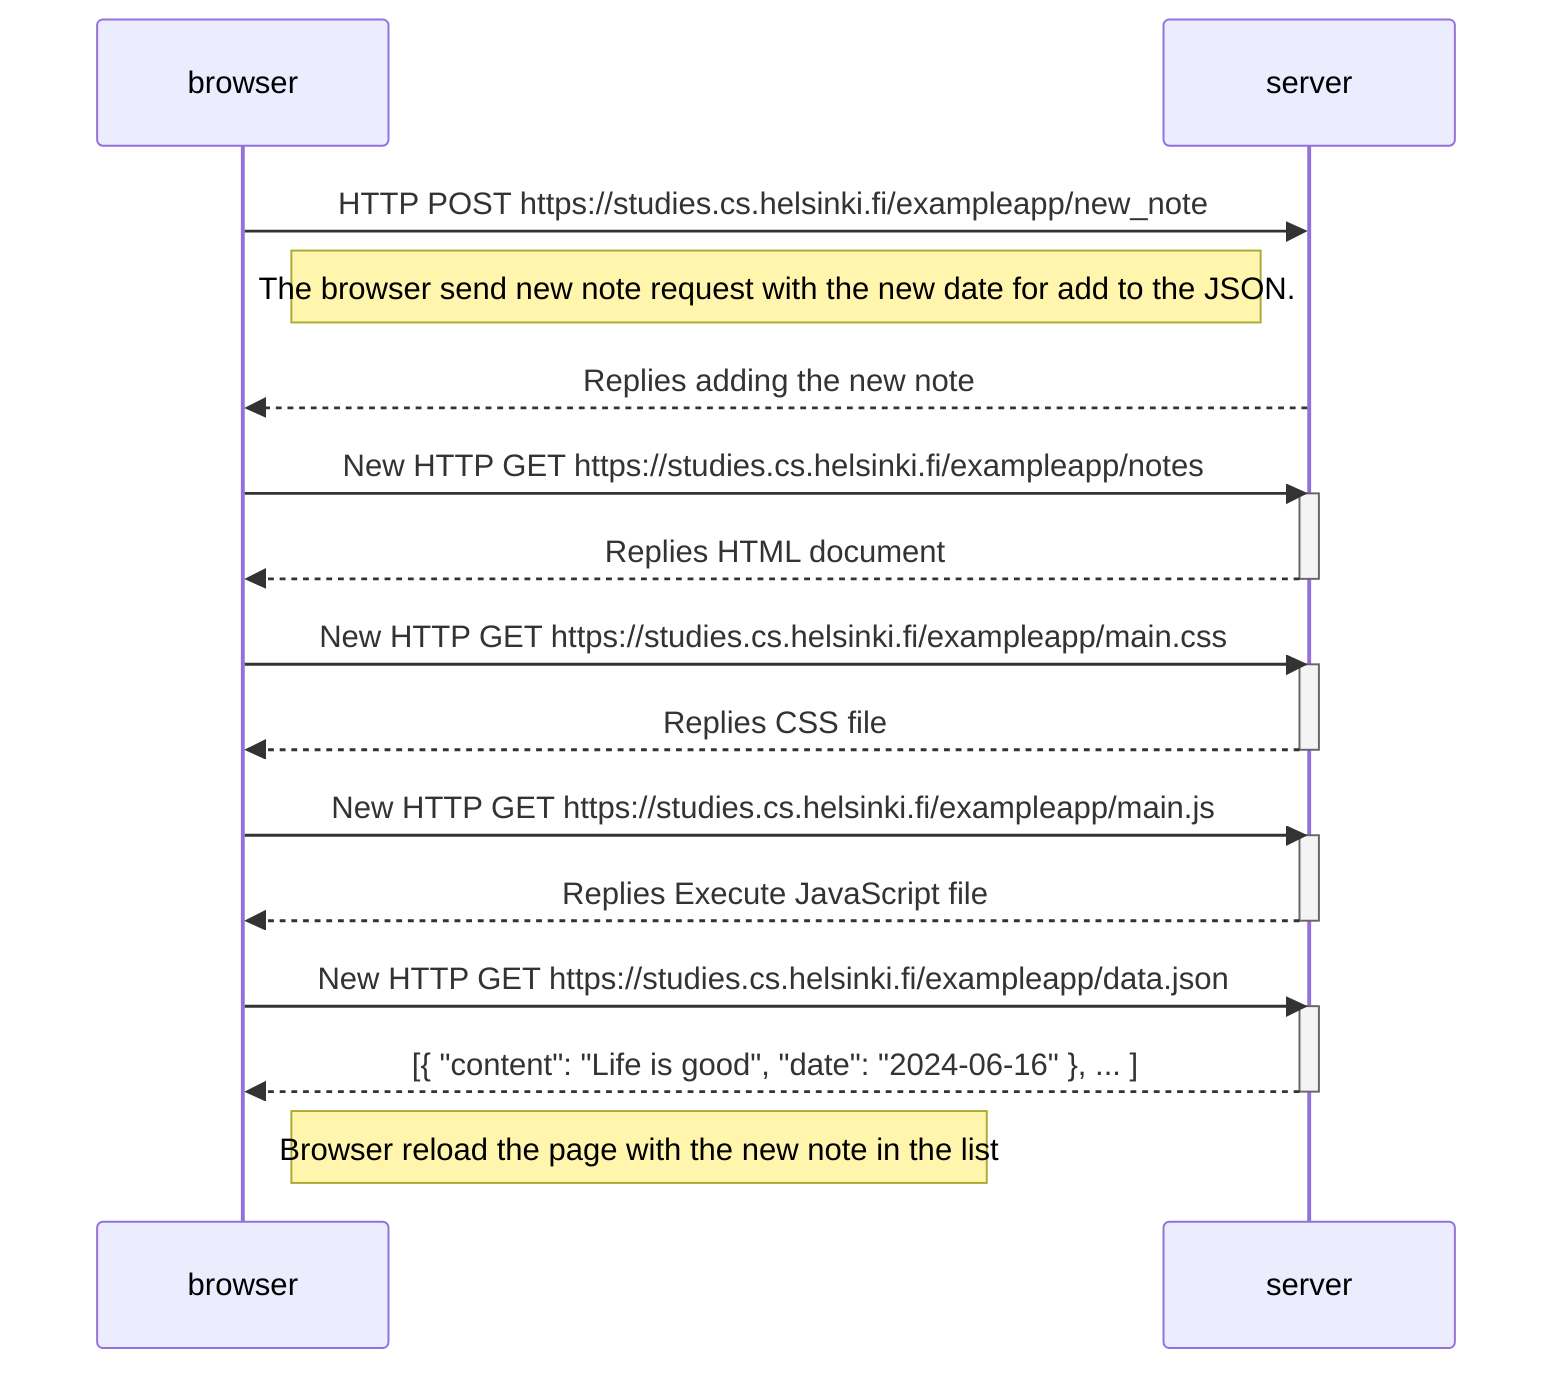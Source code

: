 sequenceDiagram
    participant browser
    participant server

    browser->>server: HTTP POST https://studies.cs.helsinki.fi/exampleapp/new_note
    Note right of browser: The browser send new note request with the new date for add to the JSON.
    server-->> browser: Replies adding the new note

    browser->>server:  New HTTP GET https://studies.cs.helsinki.fi/exampleapp/notes
    activate server
    server-->>browser: Replies HTML document
    deactivate server

    browser->>server:  New HTTP GET https://studies.cs.helsinki.fi/exampleapp/main.css
    activate server
    server-->>browser: Replies CSS file
    deactivate server

    browser->>server: New HTTP GET https://studies.cs.helsinki.fi/exampleapp/main.js
    activate server
    server-->>browser: Replies Execute JavaScript file
    deactivate server

    browser->>server: New HTTP GET https://studies.cs.helsinki.fi/exampleapp/data.json
    activate server
    server-->>browser: [{ "content": "Life is good", "date": "2024-06-16" }, ... ]
    deactivate server

    Note right of browser: Browser reload the page with the new note in the list